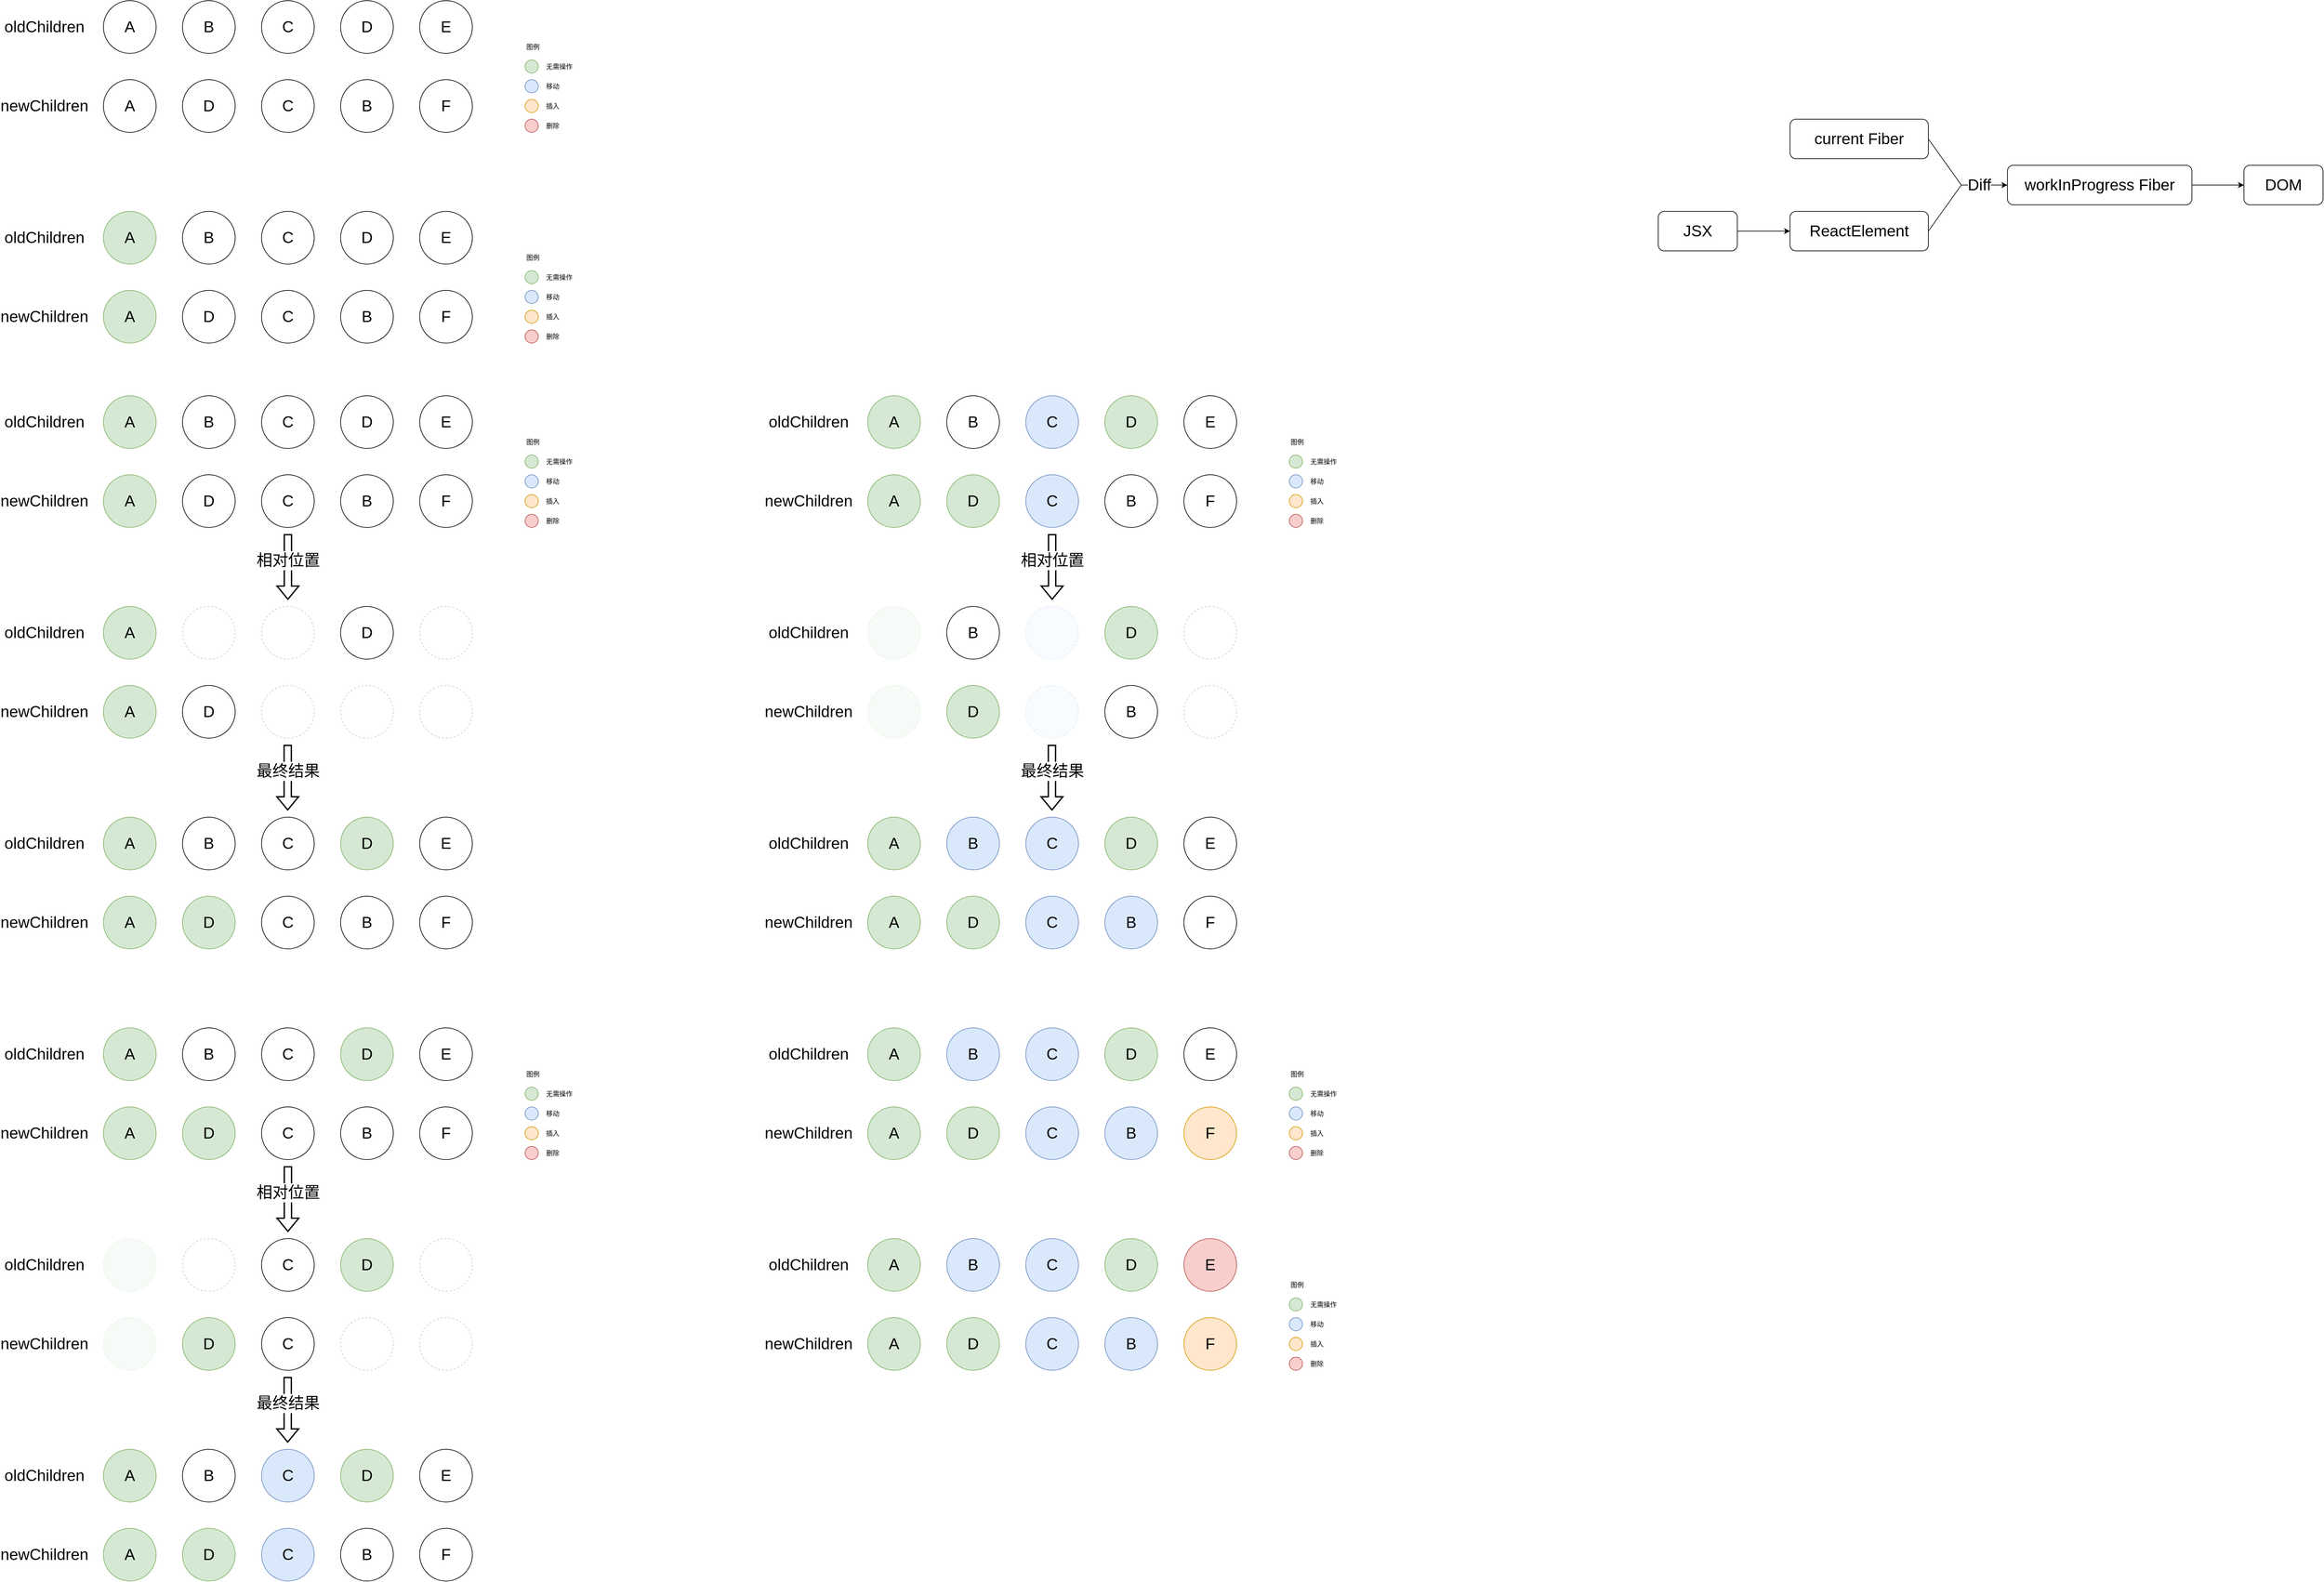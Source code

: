 <mxfile version="17.4.0" type="github">
  <diagram id="56rZmKUrKlHYK3YhyHMU" name="Page-1">
    <mxGraphModel dx="1793" dy="976" grid="1" gridSize="10" guides="1" tooltips="1" connect="1" arrows="1" fold="1" page="1" pageScale="1" pageWidth="2339" pageHeight="3300" math="0" shadow="0">
      <root>
        <mxCell id="0" />
        <mxCell id="1" parent="0" />
        <mxCell id="DAJft8NeWxyAzrpdu8we-1" value="A" style="ellipse;whiteSpace=wrap;html=1;aspect=fixed;fontSize=24;" parent="1" vertex="1">
          <mxGeometry x="200" y="80" width="80" height="80" as="geometry" />
        </mxCell>
        <mxCell id="DAJft8NeWxyAzrpdu8we-7" value="B" style="ellipse;whiteSpace=wrap;html=1;aspect=fixed;fontSize=24;" parent="1" vertex="1">
          <mxGeometry x="320" y="80" width="80" height="80" as="geometry" />
        </mxCell>
        <mxCell id="DAJft8NeWxyAzrpdu8we-8" value="C" style="ellipse;whiteSpace=wrap;html=1;aspect=fixed;fontSize=24;" parent="1" vertex="1">
          <mxGeometry x="440" y="80" width="80" height="80" as="geometry" />
        </mxCell>
        <mxCell id="DAJft8NeWxyAzrpdu8we-9" value="D" style="ellipse;whiteSpace=wrap;html=1;aspect=fixed;fontSize=24;" parent="1" vertex="1">
          <mxGeometry x="560" y="80" width="80" height="80" as="geometry" />
        </mxCell>
        <mxCell id="DAJft8NeWxyAzrpdu8we-10" value="E" style="ellipse;whiteSpace=wrap;html=1;aspect=fixed;fontSize=24;" parent="1" vertex="1">
          <mxGeometry x="680" y="80" width="80" height="80" as="geometry" />
        </mxCell>
        <mxCell id="DAJft8NeWxyAzrpdu8we-18" value="A" style="ellipse;whiteSpace=wrap;html=1;aspect=fixed;fontSize=24;" parent="1" vertex="1">
          <mxGeometry x="200" y="200" width="80" height="80" as="geometry" />
        </mxCell>
        <mxCell id="DAJft8NeWxyAzrpdu8we-19" value="D" style="ellipse;whiteSpace=wrap;html=1;aspect=fixed;fontSize=24;" parent="1" vertex="1">
          <mxGeometry x="320" y="200" width="80" height="80" as="geometry" />
        </mxCell>
        <mxCell id="DAJft8NeWxyAzrpdu8we-20" value="C" style="ellipse;whiteSpace=wrap;html=1;aspect=fixed;fontSize=24;" parent="1" vertex="1">
          <mxGeometry x="440" y="200" width="80" height="80" as="geometry" />
        </mxCell>
        <mxCell id="DAJft8NeWxyAzrpdu8we-21" value="B" style="ellipse;whiteSpace=wrap;html=1;aspect=fixed;fontSize=24;" parent="1" vertex="1">
          <mxGeometry x="560" y="200" width="80" height="80" as="geometry" />
        </mxCell>
        <mxCell id="DAJft8NeWxyAzrpdu8we-22" value="F" style="ellipse;whiteSpace=wrap;html=1;aspect=fixed;fontSize=24;" parent="1" vertex="1">
          <mxGeometry x="680" y="200" width="80" height="80" as="geometry" />
        </mxCell>
        <mxCell id="DAJft8NeWxyAzrpdu8we-24" value="oldChildren" style="text;html=1;align=center;verticalAlign=middle;resizable=0;points=[];autosize=1;strokeColor=none;fillColor=none;fontSize=24;" parent="1" vertex="1">
          <mxGeometry x="60" y="105" width="100" height="30" as="geometry" />
        </mxCell>
        <mxCell id="DAJft8NeWxyAzrpdu8we-26" value="newChildren" style="text;html=1;align=center;verticalAlign=middle;resizable=0;points=[];autosize=1;strokeColor=none;fillColor=none;fontSize=24;" parent="1" vertex="1">
          <mxGeometry x="50" y="225" width="120" height="30" as="geometry" />
        </mxCell>
        <mxCell id="DAJft8NeWxyAzrpdu8we-54" value="" style="ellipse;whiteSpace=wrap;html=1;aspect=fixed;fontSize=24;fillColor=#d5e8d4;strokeColor=#82b366;" parent="1" vertex="1">
          <mxGeometry x="840" y="170" width="20" height="20" as="geometry" />
        </mxCell>
        <mxCell id="DAJft8NeWxyAzrpdu8we-55" value="&lt;font style=&quot;font-size: 10px&quot;&gt;无需操作&lt;/font&gt;" style="text;html=1;align=left;verticalAlign=middle;resizable=0;points=[];autosize=1;strokeColor=none;fillColor=none;fontSize=10;" parent="1" vertex="1">
          <mxGeometry x="870" y="170" width="60" height="20" as="geometry" />
        </mxCell>
        <mxCell id="DAJft8NeWxyAzrpdu8we-68" value="" style="ellipse;whiteSpace=wrap;html=1;aspect=fixed;fontSize=24;fillColor=#dae8fc;strokeColor=#6c8ebf;" parent="1" vertex="1">
          <mxGeometry x="840" y="200" width="20" height="20" as="geometry" />
        </mxCell>
        <mxCell id="DAJft8NeWxyAzrpdu8we-69" value="&lt;font style=&quot;font-size: 10px&quot;&gt;移动&lt;/font&gt;" style="text;html=1;align=left;verticalAlign=middle;resizable=0;points=[];autosize=1;strokeColor=none;fillColor=none;fontSize=10;" parent="1" vertex="1">
          <mxGeometry x="870" y="200" width="40" height="20" as="geometry" />
        </mxCell>
        <mxCell id="DAJft8NeWxyAzrpdu8we-74" value="" style="ellipse;whiteSpace=wrap;html=1;aspect=fixed;fontSize=24;fillColor=#f8cecc;strokeColor=#b85450;" parent="1" vertex="1">
          <mxGeometry x="840" y="260" width="20" height="20" as="geometry" />
        </mxCell>
        <mxCell id="DAJft8NeWxyAzrpdu8we-75" value="&lt;font style=&quot;font-size: 10px&quot;&gt;删除&lt;/font&gt;" style="text;html=1;align=left;verticalAlign=middle;resizable=0;points=[];autosize=1;strokeColor=none;fillColor=none;fontSize=10;" parent="1" vertex="1">
          <mxGeometry x="870" y="260" width="40" height="20" as="geometry" />
        </mxCell>
        <mxCell id="DAJft8NeWxyAzrpdu8we-77" value="&lt;font style=&quot;font-size: 10px&quot;&gt;图例&lt;/font&gt;" style="text;html=1;align=left;verticalAlign=middle;resizable=0;points=[];autosize=1;strokeColor=none;fillColor=none;fontSize=10;" parent="1" vertex="1">
          <mxGeometry x="840" y="140" width="40" height="20" as="geometry" />
        </mxCell>
        <mxCell id="DAJft8NeWxyAzrpdu8we-318" value="" style="ellipse;whiteSpace=wrap;html=1;aspect=fixed;fontSize=24;fillColor=#ffe6cc;strokeColor=#d79b00;" parent="1" vertex="1">
          <mxGeometry x="840" y="230" width="20" height="20" as="geometry" />
        </mxCell>
        <mxCell id="DAJft8NeWxyAzrpdu8we-319" value="插入" style="text;html=1;align=left;verticalAlign=middle;resizable=0;points=[];autosize=1;fontSize=10;" parent="1" vertex="1">
          <mxGeometry x="870" y="230" width="40" height="20" as="geometry" />
        </mxCell>
        <mxCell id="DAJft8NeWxyAzrpdu8we-320" value="A" style="ellipse;whiteSpace=wrap;html=1;aspect=fixed;fontSize=24;fillColor=#d5e8d4;strokeColor=#82b366;" parent="1" vertex="1">
          <mxGeometry x="200" y="400" width="80" height="80" as="geometry" />
        </mxCell>
        <mxCell id="DAJft8NeWxyAzrpdu8we-321" value="B" style="ellipse;whiteSpace=wrap;html=1;aspect=fixed;fontSize=24;" parent="1" vertex="1">
          <mxGeometry x="320" y="400" width="80" height="80" as="geometry" />
        </mxCell>
        <mxCell id="DAJft8NeWxyAzrpdu8we-322" value="C" style="ellipse;whiteSpace=wrap;html=1;aspect=fixed;fontSize=24;" parent="1" vertex="1">
          <mxGeometry x="440" y="400" width="80" height="80" as="geometry" />
        </mxCell>
        <mxCell id="DAJft8NeWxyAzrpdu8we-323" value="D" style="ellipse;whiteSpace=wrap;html=1;aspect=fixed;fontSize=24;" parent="1" vertex="1">
          <mxGeometry x="560" y="400" width="80" height="80" as="geometry" />
        </mxCell>
        <mxCell id="DAJft8NeWxyAzrpdu8we-324" value="E" style="ellipse;whiteSpace=wrap;html=1;aspect=fixed;fontSize=24;" parent="1" vertex="1">
          <mxGeometry x="680" y="400" width="80" height="80" as="geometry" />
        </mxCell>
        <mxCell id="DAJft8NeWxyAzrpdu8we-325" value="A" style="ellipse;whiteSpace=wrap;html=1;aspect=fixed;fontSize=24;fillColor=#d5e8d4;strokeColor=#82b366;" parent="1" vertex="1">
          <mxGeometry x="200" y="520" width="80" height="80" as="geometry" />
        </mxCell>
        <mxCell id="DAJft8NeWxyAzrpdu8we-326" value="D" style="ellipse;whiteSpace=wrap;html=1;aspect=fixed;fontSize=24;" parent="1" vertex="1">
          <mxGeometry x="320" y="520" width="80" height="80" as="geometry" />
        </mxCell>
        <mxCell id="DAJft8NeWxyAzrpdu8we-327" value="C" style="ellipse;whiteSpace=wrap;html=1;aspect=fixed;fontSize=24;" parent="1" vertex="1">
          <mxGeometry x="440" y="520" width="80" height="80" as="geometry" />
        </mxCell>
        <mxCell id="DAJft8NeWxyAzrpdu8we-328" value="B" style="ellipse;whiteSpace=wrap;html=1;aspect=fixed;fontSize=24;" parent="1" vertex="1">
          <mxGeometry x="560" y="520" width="80" height="80" as="geometry" />
        </mxCell>
        <mxCell id="DAJft8NeWxyAzrpdu8we-329" value="F" style="ellipse;whiteSpace=wrap;html=1;aspect=fixed;fontSize=24;" parent="1" vertex="1">
          <mxGeometry x="680" y="520" width="80" height="80" as="geometry" />
        </mxCell>
        <mxCell id="DAJft8NeWxyAzrpdu8we-330" value="oldChildren" style="text;html=1;align=center;verticalAlign=middle;resizable=0;points=[];autosize=1;strokeColor=none;fillColor=none;fontSize=24;" parent="1" vertex="1">
          <mxGeometry x="60" y="425" width="100" height="30" as="geometry" />
        </mxCell>
        <mxCell id="DAJft8NeWxyAzrpdu8we-331" value="newChildren" style="text;html=1;align=center;verticalAlign=middle;resizable=0;points=[];autosize=1;strokeColor=none;fillColor=none;fontSize=24;" parent="1" vertex="1">
          <mxGeometry x="50" y="545" width="120" height="30" as="geometry" />
        </mxCell>
        <mxCell id="DAJft8NeWxyAzrpdu8we-332" value="" style="ellipse;whiteSpace=wrap;html=1;aspect=fixed;fontSize=24;fillColor=#d5e8d4;strokeColor=#82b366;" parent="1" vertex="1">
          <mxGeometry x="840" y="490" width="20" height="20" as="geometry" />
        </mxCell>
        <mxCell id="DAJft8NeWxyAzrpdu8we-333" value="&lt;font style=&quot;font-size: 10px&quot;&gt;无需操作&lt;/font&gt;" style="text;html=1;align=left;verticalAlign=middle;resizable=0;points=[];autosize=1;strokeColor=none;fillColor=none;fontSize=10;" parent="1" vertex="1">
          <mxGeometry x="870" y="490" width="60" height="20" as="geometry" />
        </mxCell>
        <mxCell id="DAJft8NeWxyAzrpdu8we-334" value="" style="ellipse;whiteSpace=wrap;html=1;aspect=fixed;fontSize=24;fillColor=#dae8fc;strokeColor=#6c8ebf;" parent="1" vertex="1">
          <mxGeometry x="840" y="520" width="20" height="20" as="geometry" />
        </mxCell>
        <mxCell id="DAJft8NeWxyAzrpdu8we-335" value="&lt;font style=&quot;font-size: 10px&quot;&gt;移动&lt;/font&gt;" style="text;html=1;align=left;verticalAlign=middle;resizable=0;points=[];autosize=1;strokeColor=none;fillColor=none;fontSize=10;" parent="1" vertex="1">
          <mxGeometry x="870" y="520" width="40" height="20" as="geometry" />
        </mxCell>
        <mxCell id="DAJft8NeWxyAzrpdu8we-336" value="" style="ellipse;whiteSpace=wrap;html=1;aspect=fixed;fontSize=24;fillColor=#f8cecc;strokeColor=#b85450;" parent="1" vertex="1">
          <mxGeometry x="840" y="580" width="20" height="20" as="geometry" />
        </mxCell>
        <mxCell id="DAJft8NeWxyAzrpdu8we-337" value="&lt;font style=&quot;font-size: 10px&quot;&gt;删除&lt;/font&gt;" style="text;html=1;align=left;verticalAlign=middle;resizable=0;points=[];autosize=1;strokeColor=none;fillColor=none;fontSize=10;" parent="1" vertex="1">
          <mxGeometry x="870" y="580" width="40" height="20" as="geometry" />
        </mxCell>
        <mxCell id="DAJft8NeWxyAzrpdu8we-338" value="&lt;font style=&quot;font-size: 10px&quot;&gt;图例&lt;/font&gt;" style="text;html=1;align=left;verticalAlign=middle;resizable=0;points=[];autosize=1;strokeColor=none;fillColor=none;fontSize=10;" parent="1" vertex="1">
          <mxGeometry x="840" y="460" width="40" height="20" as="geometry" />
        </mxCell>
        <mxCell id="DAJft8NeWxyAzrpdu8we-339" value="" style="ellipse;whiteSpace=wrap;html=1;aspect=fixed;fontSize=24;fillColor=#ffe6cc;strokeColor=#d79b00;" parent="1" vertex="1">
          <mxGeometry x="840" y="550" width="20" height="20" as="geometry" />
        </mxCell>
        <mxCell id="DAJft8NeWxyAzrpdu8we-340" value="插入" style="text;html=1;align=left;verticalAlign=middle;resizable=0;points=[];autosize=1;fontSize=10;" parent="1" vertex="1">
          <mxGeometry x="870" y="550" width="40" height="20" as="geometry" />
        </mxCell>
        <mxCell id="DAJft8NeWxyAzrpdu8we-341" value="A" style="ellipse;whiteSpace=wrap;html=1;aspect=fixed;fontSize=24;fillColor=#d5e8d4;strokeColor=#82b366;" parent="1" vertex="1">
          <mxGeometry x="200" y="680" width="80" height="80" as="geometry" />
        </mxCell>
        <mxCell id="DAJft8NeWxyAzrpdu8we-342" value="B" style="ellipse;whiteSpace=wrap;html=1;aspect=fixed;fontSize=24;" parent="1" vertex="1">
          <mxGeometry x="320" y="680" width="80" height="80" as="geometry" />
        </mxCell>
        <mxCell id="DAJft8NeWxyAzrpdu8we-343" value="C" style="ellipse;whiteSpace=wrap;html=1;aspect=fixed;fontSize=24;" parent="1" vertex="1">
          <mxGeometry x="440" y="680" width="80" height="80" as="geometry" />
        </mxCell>
        <mxCell id="DAJft8NeWxyAzrpdu8we-344" value="D" style="ellipse;whiteSpace=wrap;html=1;aspect=fixed;fontSize=24;" parent="1" vertex="1">
          <mxGeometry x="560" y="680" width="80" height="80" as="geometry" />
        </mxCell>
        <mxCell id="DAJft8NeWxyAzrpdu8we-345" value="E" style="ellipse;whiteSpace=wrap;html=1;aspect=fixed;fontSize=24;" parent="1" vertex="1">
          <mxGeometry x="680" y="680" width="80" height="80" as="geometry" />
        </mxCell>
        <mxCell id="DAJft8NeWxyAzrpdu8we-346" value="A" style="ellipse;whiteSpace=wrap;html=1;aspect=fixed;fontSize=24;fillColor=#d5e8d4;strokeColor=#82b366;" parent="1" vertex="1">
          <mxGeometry x="200" y="800" width="80" height="80" as="geometry" />
        </mxCell>
        <mxCell id="DAJft8NeWxyAzrpdu8we-347" value="D" style="ellipse;whiteSpace=wrap;html=1;aspect=fixed;fontSize=24;" parent="1" vertex="1">
          <mxGeometry x="320" y="800" width="80" height="80" as="geometry" />
        </mxCell>
        <mxCell id="DAJft8NeWxyAzrpdu8we-348" value="C" style="ellipse;whiteSpace=wrap;html=1;aspect=fixed;fontSize=24;" parent="1" vertex="1">
          <mxGeometry x="440" y="800" width="80" height="80" as="geometry" />
        </mxCell>
        <mxCell id="DAJft8NeWxyAzrpdu8we-349" value="B" style="ellipse;whiteSpace=wrap;html=1;aspect=fixed;fontSize=24;" parent="1" vertex="1">
          <mxGeometry x="560" y="800" width="80" height="80" as="geometry" />
        </mxCell>
        <mxCell id="DAJft8NeWxyAzrpdu8we-350" value="F" style="ellipse;whiteSpace=wrap;html=1;aspect=fixed;fontSize=24;" parent="1" vertex="1">
          <mxGeometry x="680" y="800" width="80" height="80" as="geometry" />
        </mxCell>
        <mxCell id="DAJft8NeWxyAzrpdu8we-351" value="oldChildren" style="text;html=1;align=center;verticalAlign=middle;resizable=0;points=[];autosize=1;strokeColor=none;fillColor=none;fontSize=24;" parent="1" vertex="1">
          <mxGeometry x="60" y="705" width="100" height="30" as="geometry" />
        </mxCell>
        <mxCell id="DAJft8NeWxyAzrpdu8we-352" value="newChildren" style="text;html=1;align=center;verticalAlign=middle;resizable=0;points=[];autosize=1;strokeColor=none;fillColor=none;fontSize=24;" parent="1" vertex="1">
          <mxGeometry x="50" y="825" width="120" height="30" as="geometry" />
        </mxCell>
        <mxCell id="DAJft8NeWxyAzrpdu8we-353" value="" style="ellipse;whiteSpace=wrap;html=1;aspect=fixed;fontSize=24;fillColor=#d5e8d4;strokeColor=#82b366;" parent="1" vertex="1">
          <mxGeometry x="840" y="770" width="20" height="20" as="geometry" />
        </mxCell>
        <mxCell id="DAJft8NeWxyAzrpdu8we-354" value="&lt;font style=&quot;font-size: 10px&quot;&gt;无需操作&lt;/font&gt;" style="text;html=1;align=left;verticalAlign=middle;resizable=0;points=[];autosize=1;strokeColor=none;fillColor=none;fontSize=10;" parent="1" vertex="1">
          <mxGeometry x="870" y="770" width="60" height="20" as="geometry" />
        </mxCell>
        <mxCell id="DAJft8NeWxyAzrpdu8we-355" value="" style="ellipse;whiteSpace=wrap;html=1;aspect=fixed;fontSize=24;fillColor=#dae8fc;strokeColor=#6c8ebf;" parent="1" vertex="1">
          <mxGeometry x="840" y="800" width="20" height="20" as="geometry" />
        </mxCell>
        <mxCell id="DAJft8NeWxyAzrpdu8we-356" value="&lt;font style=&quot;font-size: 10px&quot;&gt;移动&lt;/font&gt;" style="text;html=1;align=left;verticalAlign=middle;resizable=0;points=[];autosize=1;strokeColor=none;fillColor=none;fontSize=10;" parent="1" vertex="1">
          <mxGeometry x="870" y="800" width="40" height="20" as="geometry" />
        </mxCell>
        <mxCell id="DAJft8NeWxyAzrpdu8we-357" value="" style="ellipse;whiteSpace=wrap;html=1;aspect=fixed;fontSize=24;fillColor=#f8cecc;strokeColor=#b85450;" parent="1" vertex="1">
          <mxGeometry x="840" y="860" width="20" height="20" as="geometry" />
        </mxCell>
        <mxCell id="DAJft8NeWxyAzrpdu8we-358" value="&lt;font style=&quot;font-size: 10px&quot;&gt;删除&lt;/font&gt;" style="text;html=1;align=left;verticalAlign=middle;resizable=0;points=[];autosize=1;strokeColor=none;fillColor=none;fontSize=10;" parent="1" vertex="1">
          <mxGeometry x="870" y="860" width="40" height="20" as="geometry" />
        </mxCell>
        <mxCell id="DAJft8NeWxyAzrpdu8we-359" value="&lt;font style=&quot;font-size: 10px&quot;&gt;图例&lt;/font&gt;" style="text;html=1;align=left;verticalAlign=middle;resizable=0;points=[];autosize=1;strokeColor=none;fillColor=none;fontSize=10;" parent="1" vertex="1">
          <mxGeometry x="840" y="740" width="40" height="20" as="geometry" />
        </mxCell>
        <mxCell id="DAJft8NeWxyAzrpdu8we-360" value="" style="ellipse;whiteSpace=wrap;html=1;aspect=fixed;fontSize=24;fillColor=#ffe6cc;strokeColor=#d79b00;" parent="1" vertex="1">
          <mxGeometry x="840" y="830" width="20" height="20" as="geometry" />
        </mxCell>
        <mxCell id="DAJft8NeWxyAzrpdu8we-361" value="插入" style="text;html=1;align=left;verticalAlign=middle;resizable=0;points=[];autosize=1;fontSize=10;" parent="1" vertex="1">
          <mxGeometry x="870" y="830" width="40" height="20" as="geometry" />
        </mxCell>
        <mxCell id="DAJft8NeWxyAzrpdu8we-362" value="A" style="ellipse;whiteSpace=wrap;html=1;aspect=fixed;fontSize=24;fillColor=#d5e8d4;strokeColor=#82b366;" parent="1" vertex="1">
          <mxGeometry x="200" y="1000" width="80" height="80" as="geometry" />
        </mxCell>
        <mxCell id="DAJft8NeWxyAzrpdu8we-363" value="" style="ellipse;whiteSpace=wrap;html=1;aspect=fixed;fontSize=24;dashed=1;perimeterSpacing=1;opacity=20;" parent="1" vertex="1">
          <mxGeometry x="320" y="1000" width="80" height="80" as="geometry" />
        </mxCell>
        <mxCell id="DAJft8NeWxyAzrpdu8we-364" value="" style="ellipse;whiteSpace=wrap;html=1;aspect=fixed;fontSize=24;dashed=1;opacity=20;" parent="1" vertex="1">
          <mxGeometry x="440" y="1000" width="80" height="80" as="geometry" />
        </mxCell>
        <mxCell id="DAJft8NeWxyAzrpdu8we-365" value="D" style="ellipse;whiteSpace=wrap;html=1;aspect=fixed;fontSize=24;" parent="1" vertex="1">
          <mxGeometry x="560" y="1000" width="80" height="80" as="geometry" />
        </mxCell>
        <mxCell id="DAJft8NeWxyAzrpdu8we-366" value="" style="ellipse;whiteSpace=wrap;html=1;aspect=fixed;fontSize=24;dashed=1;opacity=20;" parent="1" vertex="1">
          <mxGeometry x="680" y="1000" width="80" height="80" as="geometry" />
        </mxCell>
        <mxCell id="DAJft8NeWxyAzrpdu8we-367" value="A" style="ellipse;whiteSpace=wrap;html=1;aspect=fixed;fontSize=24;fillColor=#d5e8d4;strokeColor=#82b366;" parent="1" vertex="1">
          <mxGeometry x="200" y="1120" width="80" height="80" as="geometry" />
        </mxCell>
        <mxCell id="DAJft8NeWxyAzrpdu8we-368" value="D" style="ellipse;whiteSpace=wrap;html=1;aspect=fixed;fontSize=24;" parent="1" vertex="1">
          <mxGeometry x="320" y="1120" width="80" height="80" as="geometry" />
        </mxCell>
        <mxCell id="DAJft8NeWxyAzrpdu8we-369" value="" style="ellipse;whiteSpace=wrap;html=1;aspect=fixed;fontSize=24;dashed=1;opacity=20;" parent="1" vertex="1">
          <mxGeometry x="440" y="1120" width="80" height="80" as="geometry" />
        </mxCell>
        <mxCell id="DAJft8NeWxyAzrpdu8we-370" value="" style="ellipse;whiteSpace=wrap;html=1;aspect=fixed;fontSize=24;dashed=1;opacity=20;" parent="1" vertex="1">
          <mxGeometry x="560" y="1120" width="80" height="80" as="geometry" />
        </mxCell>
        <mxCell id="DAJft8NeWxyAzrpdu8we-371" value="" style="ellipse;whiteSpace=wrap;html=1;aspect=fixed;fontSize=24;dashed=1;opacity=20;" parent="1" vertex="1">
          <mxGeometry x="680" y="1120" width="80" height="80" as="geometry" />
        </mxCell>
        <mxCell id="DAJft8NeWxyAzrpdu8we-372" value="oldChildren" style="text;html=1;align=center;verticalAlign=middle;resizable=0;points=[];autosize=1;strokeColor=none;fillColor=none;fontSize=24;" parent="1" vertex="1">
          <mxGeometry x="60" y="1025" width="100" height="30" as="geometry" />
        </mxCell>
        <mxCell id="DAJft8NeWxyAzrpdu8we-373" value="newChildren" style="text;html=1;align=center;verticalAlign=middle;resizable=0;points=[];autosize=1;strokeColor=none;fillColor=none;fontSize=24;" parent="1" vertex="1">
          <mxGeometry x="50" y="1145" width="120" height="30" as="geometry" />
        </mxCell>
        <mxCell id="DAJft8NeWxyAzrpdu8we-374" value="A" style="ellipse;whiteSpace=wrap;html=1;aspect=fixed;fontSize=24;fillColor=#d5e8d4;strokeColor=#82b366;" parent="1" vertex="1">
          <mxGeometry x="200" y="1320" width="80" height="80" as="geometry" />
        </mxCell>
        <mxCell id="DAJft8NeWxyAzrpdu8we-375" value="B" style="ellipse;whiteSpace=wrap;html=1;aspect=fixed;fontSize=24;" parent="1" vertex="1">
          <mxGeometry x="320" y="1320" width="80" height="80" as="geometry" />
        </mxCell>
        <mxCell id="DAJft8NeWxyAzrpdu8we-376" value="C" style="ellipse;whiteSpace=wrap;html=1;aspect=fixed;fontSize=24;" parent="1" vertex="1">
          <mxGeometry x="440" y="1320" width="80" height="80" as="geometry" />
        </mxCell>
        <mxCell id="DAJft8NeWxyAzrpdu8we-377" value="D" style="ellipse;whiteSpace=wrap;html=1;aspect=fixed;fontSize=24;fillColor=#d5e8d4;strokeColor=#82b366;" parent="1" vertex="1">
          <mxGeometry x="560" y="1320" width="80" height="80" as="geometry" />
        </mxCell>
        <mxCell id="DAJft8NeWxyAzrpdu8we-378" value="E" style="ellipse;whiteSpace=wrap;html=1;aspect=fixed;fontSize=24;" parent="1" vertex="1">
          <mxGeometry x="680" y="1320" width="80" height="80" as="geometry" />
        </mxCell>
        <mxCell id="DAJft8NeWxyAzrpdu8we-379" value="A" style="ellipse;whiteSpace=wrap;html=1;aspect=fixed;fontSize=24;fillColor=#d5e8d4;strokeColor=#82b366;" parent="1" vertex="1">
          <mxGeometry x="200" y="1440" width="80" height="80" as="geometry" />
        </mxCell>
        <mxCell id="DAJft8NeWxyAzrpdu8we-380" value="D" style="ellipse;whiteSpace=wrap;html=1;aspect=fixed;fontSize=24;fillColor=#d5e8d4;strokeColor=#82b366;" parent="1" vertex="1">
          <mxGeometry x="320" y="1440" width="80" height="80" as="geometry" />
        </mxCell>
        <mxCell id="DAJft8NeWxyAzrpdu8we-381" value="C" style="ellipse;whiteSpace=wrap;html=1;aspect=fixed;fontSize=24;" parent="1" vertex="1">
          <mxGeometry x="440" y="1440" width="80" height="80" as="geometry" />
        </mxCell>
        <mxCell id="DAJft8NeWxyAzrpdu8we-382" value="B" style="ellipse;whiteSpace=wrap;html=1;aspect=fixed;fontSize=24;" parent="1" vertex="1">
          <mxGeometry x="560" y="1440" width="80" height="80" as="geometry" />
        </mxCell>
        <mxCell id="DAJft8NeWxyAzrpdu8we-383" value="F" style="ellipse;whiteSpace=wrap;html=1;aspect=fixed;fontSize=24;" parent="1" vertex="1">
          <mxGeometry x="680" y="1440" width="80" height="80" as="geometry" />
        </mxCell>
        <mxCell id="DAJft8NeWxyAzrpdu8we-384" value="oldChildren" style="text;html=1;align=center;verticalAlign=middle;resizable=0;points=[];autosize=1;strokeColor=none;fillColor=none;fontSize=24;" parent="1" vertex="1">
          <mxGeometry x="60" y="1345" width="100" height="30" as="geometry" />
        </mxCell>
        <mxCell id="DAJft8NeWxyAzrpdu8we-385" value="newChildren" style="text;html=1;align=center;verticalAlign=middle;resizable=0;points=[];autosize=1;strokeColor=none;fillColor=none;fontSize=24;" parent="1" vertex="1">
          <mxGeometry x="50" y="1465" width="120" height="30" as="geometry" />
        </mxCell>
        <mxCell id="DAJft8NeWxyAzrpdu8we-386" value="" style="shape=flexArrow;endArrow=classic;html=1;rounded=0;fontSize=10;strokeWidth=2;verticalAlign=middle;" parent="1" edge="1">
          <mxGeometry width="50" height="50" relative="1" as="geometry">
            <mxPoint x="480" y="890" as="sourcePoint" />
            <mxPoint x="480" y="990" as="targetPoint" />
          </mxGeometry>
        </mxCell>
        <mxCell id="DAJft8NeWxyAzrpdu8we-391" value="相对位置" style="edgeLabel;html=1;align=center;verticalAlign=middle;resizable=0;points=[];fontSize=24;" parent="DAJft8NeWxyAzrpdu8we-386" vertex="1" connectable="0">
          <mxGeometry x="-0.211" y="-3" relative="1" as="geometry">
            <mxPoint x="3" as="offset" />
          </mxGeometry>
        </mxCell>
        <mxCell id="DAJft8NeWxyAzrpdu8we-395" value="" style="shape=flexArrow;endArrow=classic;html=1;rounded=0;fontSize=10;strokeWidth=2;verticalAlign=middle;" parent="1" edge="1">
          <mxGeometry width="50" height="50" relative="1" as="geometry">
            <mxPoint x="479.7" y="1210" as="sourcePoint" />
            <mxPoint x="479.7" y="1310" as="targetPoint" />
          </mxGeometry>
        </mxCell>
        <mxCell id="DAJft8NeWxyAzrpdu8we-396" value="最终结果" style="edgeLabel;html=1;align=center;verticalAlign=middle;resizable=0;points=[];fontSize=24;" parent="DAJft8NeWxyAzrpdu8we-395" vertex="1" connectable="0">
          <mxGeometry x="-0.211" y="-3" relative="1" as="geometry">
            <mxPoint x="3" as="offset" />
          </mxGeometry>
        </mxCell>
        <mxCell id="DAJft8NeWxyAzrpdu8we-399" value="A" style="ellipse;whiteSpace=wrap;html=1;aspect=fixed;fontSize=24;fillColor=#d5e8d4;strokeColor=#82b366;" parent="1" vertex="1">
          <mxGeometry x="200" y="1640" width="80" height="80" as="geometry" />
        </mxCell>
        <mxCell id="DAJft8NeWxyAzrpdu8we-400" value="B" style="ellipse;whiteSpace=wrap;html=1;aspect=fixed;fontSize=24;" parent="1" vertex="1">
          <mxGeometry x="320" y="1640" width="80" height="80" as="geometry" />
        </mxCell>
        <mxCell id="DAJft8NeWxyAzrpdu8we-401" value="C" style="ellipse;whiteSpace=wrap;html=1;aspect=fixed;fontSize=24;" parent="1" vertex="1">
          <mxGeometry x="440" y="1640" width="80" height="80" as="geometry" />
        </mxCell>
        <mxCell id="DAJft8NeWxyAzrpdu8we-402" value="D" style="ellipse;whiteSpace=wrap;html=1;aspect=fixed;fontSize=24;fillColor=#d5e8d4;strokeColor=#82b366;" parent="1" vertex="1">
          <mxGeometry x="560" y="1640" width="80" height="80" as="geometry" />
        </mxCell>
        <mxCell id="DAJft8NeWxyAzrpdu8we-403" value="E" style="ellipse;whiteSpace=wrap;html=1;aspect=fixed;fontSize=24;" parent="1" vertex="1">
          <mxGeometry x="680" y="1640" width="80" height="80" as="geometry" />
        </mxCell>
        <mxCell id="DAJft8NeWxyAzrpdu8we-404" value="A" style="ellipse;whiteSpace=wrap;html=1;aspect=fixed;fontSize=24;fillColor=#d5e8d4;strokeColor=#82b366;" parent="1" vertex="1">
          <mxGeometry x="200" y="1760" width="80" height="80" as="geometry" />
        </mxCell>
        <mxCell id="DAJft8NeWxyAzrpdu8we-405" value="D" style="ellipse;whiteSpace=wrap;html=1;aspect=fixed;fontSize=24;fillColor=#d5e8d4;strokeColor=#82b366;" parent="1" vertex="1">
          <mxGeometry x="320" y="1760" width="80" height="80" as="geometry" />
        </mxCell>
        <mxCell id="DAJft8NeWxyAzrpdu8we-406" value="C" style="ellipse;whiteSpace=wrap;html=1;aspect=fixed;fontSize=24;" parent="1" vertex="1">
          <mxGeometry x="440" y="1760" width="80" height="80" as="geometry" />
        </mxCell>
        <mxCell id="DAJft8NeWxyAzrpdu8we-407" value="B" style="ellipse;whiteSpace=wrap;html=1;aspect=fixed;fontSize=24;" parent="1" vertex="1">
          <mxGeometry x="560" y="1760" width="80" height="80" as="geometry" />
        </mxCell>
        <mxCell id="DAJft8NeWxyAzrpdu8we-408" value="F" style="ellipse;whiteSpace=wrap;html=1;aspect=fixed;fontSize=24;" parent="1" vertex="1">
          <mxGeometry x="680" y="1760" width="80" height="80" as="geometry" />
        </mxCell>
        <mxCell id="DAJft8NeWxyAzrpdu8we-409" value="oldChildren" style="text;html=1;align=center;verticalAlign=middle;resizable=0;points=[];autosize=1;strokeColor=none;fillColor=none;fontSize=24;" parent="1" vertex="1">
          <mxGeometry x="60" y="1665" width="100" height="30" as="geometry" />
        </mxCell>
        <mxCell id="DAJft8NeWxyAzrpdu8we-410" value="newChildren" style="text;html=1;align=center;verticalAlign=middle;resizable=0;points=[];autosize=1;strokeColor=none;fillColor=none;fontSize=24;" parent="1" vertex="1">
          <mxGeometry x="50" y="1785" width="120" height="30" as="geometry" />
        </mxCell>
        <mxCell id="DAJft8NeWxyAzrpdu8we-411" value="" style="ellipse;whiteSpace=wrap;html=1;aspect=fixed;fontSize=24;fillColor=#d5e8d4;strokeColor=#82b366;" parent="1" vertex="1">
          <mxGeometry x="840" y="1730" width="20" height="20" as="geometry" />
        </mxCell>
        <mxCell id="DAJft8NeWxyAzrpdu8we-412" value="&lt;font style=&quot;font-size: 10px&quot;&gt;无需操作&lt;/font&gt;" style="text;html=1;align=left;verticalAlign=middle;resizable=0;points=[];autosize=1;strokeColor=none;fillColor=none;fontSize=10;" parent="1" vertex="1">
          <mxGeometry x="870" y="1730" width="60" height="20" as="geometry" />
        </mxCell>
        <mxCell id="DAJft8NeWxyAzrpdu8we-413" value="" style="ellipse;whiteSpace=wrap;html=1;aspect=fixed;fontSize=24;fillColor=#dae8fc;strokeColor=#6c8ebf;" parent="1" vertex="1">
          <mxGeometry x="840" y="1760" width="20" height="20" as="geometry" />
        </mxCell>
        <mxCell id="DAJft8NeWxyAzrpdu8we-414" value="&lt;font style=&quot;font-size: 10px&quot;&gt;移动&lt;/font&gt;" style="text;html=1;align=left;verticalAlign=middle;resizable=0;points=[];autosize=1;strokeColor=none;fillColor=none;fontSize=10;" parent="1" vertex="1">
          <mxGeometry x="870" y="1760" width="40" height="20" as="geometry" />
        </mxCell>
        <mxCell id="DAJft8NeWxyAzrpdu8we-415" value="" style="ellipse;whiteSpace=wrap;html=1;aspect=fixed;fontSize=24;fillColor=#f8cecc;strokeColor=#b85450;" parent="1" vertex="1">
          <mxGeometry x="840" y="1820" width="20" height="20" as="geometry" />
        </mxCell>
        <mxCell id="DAJft8NeWxyAzrpdu8we-416" value="&lt;font style=&quot;font-size: 10px&quot;&gt;删除&lt;/font&gt;" style="text;html=1;align=left;verticalAlign=middle;resizable=0;points=[];autosize=1;strokeColor=none;fillColor=none;fontSize=10;" parent="1" vertex="1">
          <mxGeometry x="870" y="1820" width="40" height="20" as="geometry" />
        </mxCell>
        <mxCell id="DAJft8NeWxyAzrpdu8we-417" value="&lt;font style=&quot;font-size: 10px&quot;&gt;图例&lt;/font&gt;" style="text;html=1;align=left;verticalAlign=middle;resizable=0;points=[];autosize=1;strokeColor=none;fillColor=none;fontSize=10;" parent="1" vertex="1">
          <mxGeometry x="840" y="1700" width="40" height="20" as="geometry" />
        </mxCell>
        <mxCell id="DAJft8NeWxyAzrpdu8we-418" value="" style="ellipse;whiteSpace=wrap;html=1;aspect=fixed;fontSize=24;fillColor=#ffe6cc;strokeColor=#d79b00;" parent="1" vertex="1">
          <mxGeometry x="840" y="1790" width="20" height="20" as="geometry" />
        </mxCell>
        <mxCell id="DAJft8NeWxyAzrpdu8we-419" value="插入" style="text;html=1;align=left;verticalAlign=middle;resizable=0;points=[];autosize=1;fontSize=10;" parent="1" vertex="1">
          <mxGeometry x="870" y="1790" width="40" height="20" as="geometry" />
        </mxCell>
        <mxCell id="DAJft8NeWxyAzrpdu8we-420" value="" style="ellipse;whiteSpace=wrap;html=1;aspect=fixed;fontSize=24;fillColor=#d5e8d4;strokeColor=#82b366;dashed=1;opacity=20;" parent="1" vertex="1">
          <mxGeometry x="200" y="1960" width="80" height="80" as="geometry" />
        </mxCell>
        <mxCell id="DAJft8NeWxyAzrpdu8we-421" value="" style="ellipse;whiteSpace=wrap;html=1;aspect=fixed;fontSize=24;dashed=1;opacity=20;" parent="1" vertex="1">
          <mxGeometry x="320" y="1960" width="80" height="80" as="geometry" />
        </mxCell>
        <mxCell id="DAJft8NeWxyAzrpdu8we-422" value="C" style="ellipse;whiteSpace=wrap;html=1;aspect=fixed;fontSize=24;" parent="1" vertex="1">
          <mxGeometry x="440" y="1960" width="80" height="80" as="geometry" />
        </mxCell>
        <mxCell id="DAJft8NeWxyAzrpdu8we-423" value="D" style="ellipse;whiteSpace=wrap;html=1;aspect=fixed;fontSize=24;fillColor=#d5e8d4;strokeColor=#82b366;" parent="1" vertex="1">
          <mxGeometry x="560" y="1960" width="80" height="80" as="geometry" />
        </mxCell>
        <mxCell id="DAJft8NeWxyAzrpdu8we-424" value="" style="ellipse;whiteSpace=wrap;html=1;aspect=fixed;fontSize=24;dashed=1;opacity=20;" parent="1" vertex="1">
          <mxGeometry x="680" y="1960" width="80" height="80" as="geometry" />
        </mxCell>
        <mxCell id="DAJft8NeWxyAzrpdu8we-425" value="" style="ellipse;whiteSpace=wrap;html=1;aspect=fixed;fontSize=24;fillColor=#d5e8d4;strokeColor=#82b366;dashed=1;opacity=20;" parent="1" vertex="1">
          <mxGeometry x="200" y="2080" width="80" height="80" as="geometry" />
        </mxCell>
        <mxCell id="DAJft8NeWxyAzrpdu8we-426" value="D" style="ellipse;whiteSpace=wrap;html=1;aspect=fixed;fontSize=24;fillColor=#d5e8d4;strokeColor=#82b366;" parent="1" vertex="1">
          <mxGeometry x="320" y="2080" width="80" height="80" as="geometry" />
        </mxCell>
        <mxCell id="DAJft8NeWxyAzrpdu8we-427" value="C" style="ellipse;whiteSpace=wrap;html=1;aspect=fixed;fontSize=24;" parent="1" vertex="1">
          <mxGeometry x="440" y="2080" width="80" height="80" as="geometry" />
        </mxCell>
        <mxCell id="DAJft8NeWxyAzrpdu8we-428" value="" style="ellipse;whiteSpace=wrap;html=1;aspect=fixed;fontSize=24;dashed=1;opacity=20;" parent="1" vertex="1">
          <mxGeometry x="560" y="2080" width="80" height="80" as="geometry" />
        </mxCell>
        <mxCell id="DAJft8NeWxyAzrpdu8we-429" value="" style="ellipse;whiteSpace=wrap;html=1;aspect=fixed;fontSize=24;dashed=1;opacity=20;" parent="1" vertex="1">
          <mxGeometry x="680" y="2080" width="80" height="80" as="geometry" />
        </mxCell>
        <mxCell id="DAJft8NeWxyAzrpdu8we-430" value="oldChildren" style="text;html=1;align=center;verticalAlign=middle;resizable=0;points=[];autosize=1;strokeColor=none;fillColor=none;fontSize=24;" parent="1" vertex="1">
          <mxGeometry x="60" y="1985" width="100" height="30" as="geometry" />
        </mxCell>
        <mxCell id="DAJft8NeWxyAzrpdu8we-431" value="newChildren" style="text;html=1;align=center;verticalAlign=middle;resizable=0;points=[];autosize=1;strokeColor=none;fillColor=none;fontSize=24;" parent="1" vertex="1">
          <mxGeometry x="50" y="2105" width="120" height="30" as="geometry" />
        </mxCell>
        <mxCell id="DAJft8NeWxyAzrpdu8we-432" value="A" style="ellipse;whiteSpace=wrap;html=1;aspect=fixed;fontSize=24;fillColor=#d5e8d4;strokeColor=#82b366;" parent="1" vertex="1">
          <mxGeometry x="200" y="2280" width="80" height="80" as="geometry" />
        </mxCell>
        <mxCell id="DAJft8NeWxyAzrpdu8we-433" value="B" style="ellipse;whiteSpace=wrap;html=1;aspect=fixed;fontSize=24;" parent="1" vertex="1">
          <mxGeometry x="320" y="2280" width="80" height="80" as="geometry" />
        </mxCell>
        <mxCell id="DAJft8NeWxyAzrpdu8we-434" value="C" style="ellipse;whiteSpace=wrap;html=1;aspect=fixed;fontSize=24;fillColor=#dae8fc;strokeColor=#6c8ebf;" parent="1" vertex="1">
          <mxGeometry x="440" y="2280" width="80" height="80" as="geometry" />
        </mxCell>
        <mxCell id="DAJft8NeWxyAzrpdu8we-435" value="D" style="ellipse;whiteSpace=wrap;html=1;aspect=fixed;fontSize=24;fillColor=#d5e8d4;strokeColor=#82b366;" parent="1" vertex="1">
          <mxGeometry x="560" y="2280" width="80" height="80" as="geometry" />
        </mxCell>
        <mxCell id="DAJft8NeWxyAzrpdu8we-436" value="E" style="ellipse;whiteSpace=wrap;html=1;aspect=fixed;fontSize=24;" parent="1" vertex="1">
          <mxGeometry x="680" y="2280" width="80" height="80" as="geometry" />
        </mxCell>
        <mxCell id="DAJft8NeWxyAzrpdu8we-437" value="A" style="ellipse;whiteSpace=wrap;html=1;aspect=fixed;fontSize=24;fillColor=#d5e8d4;strokeColor=#82b366;" parent="1" vertex="1">
          <mxGeometry x="200" y="2400" width="80" height="80" as="geometry" />
        </mxCell>
        <mxCell id="DAJft8NeWxyAzrpdu8we-438" value="D" style="ellipse;whiteSpace=wrap;html=1;aspect=fixed;fontSize=24;fillColor=#d5e8d4;strokeColor=#82b366;" parent="1" vertex="1">
          <mxGeometry x="320" y="2400" width="80" height="80" as="geometry" />
        </mxCell>
        <mxCell id="DAJft8NeWxyAzrpdu8we-439" value="C" style="ellipse;whiteSpace=wrap;html=1;aspect=fixed;fontSize=24;fillColor=#dae8fc;strokeColor=#6c8ebf;" parent="1" vertex="1">
          <mxGeometry x="440" y="2400" width="80" height="80" as="geometry" />
        </mxCell>
        <mxCell id="DAJft8NeWxyAzrpdu8we-440" value="B" style="ellipse;whiteSpace=wrap;html=1;aspect=fixed;fontSize=24;" parent="1" vertex="1">
          <mxGeometry x="560" y="2400" width="80" height="80" as="geometry" />
        </mxCell>
        <mxCell id="DAJft8NeWxyAzrpdu8we-441" value="F" style="ellipse;whiteSpace=wrap;html=1;aspect=fixed;fontSize=24;" parent="1" vertex="1">
          <mxGeometry x="680" y="2400" width="80" height="80" as="geometry" />
        </mxCell>
        <mxCell id="DAJft8NeWxyAzrpdu8we-442" value="oldChildren" style="text;html=1;align=center;verticalAlign=middle;resizable=0;points=[];autosize=1;strokeColor=none;fillColor=none;fontSize=24;" parent="1" vertex="1">
          <mxGeometry x="60" y="2305" width="100" height="30" as="geometry" />
        </mxCell>
        <mxCell id="DAJft8NeWxyAzrpdu8we-443" value="newChildren" style="text;html=1;align=center;verticalAlign=middle;resizable=0;points=[];autosize=1;strokeColor=none;fillColor=none;fontSize=24;" parent="1" vertex="1">
          <mxGeometry x="50" y="2425" width="120" height="30" as="geometry" />
        </mxCell>
        <mxCell id="DAJft8NeWxyAzrpdu8we-444" value="" style="shape=flexArrow;endArrow=classic;html=1;rounded=0;fontSize=10;strokeWidth=2;verticalAlign=middle;" parent="1" edge="1">
          <mxGeometry width="50" height="50" relative="1" as="geometry">
            <mxPoint x="480" y="1850" as="sourcePoint" />
            <mxPoint x="480" y="1950" as="targetPoint" />
          </mxGeometry>
        </mxCell>
        <mxCell id="DAJft8NeWxyAzrpdu8we-445" value="相对位置" style="edgeLabel;html=1;align=center;verticalAlign=middle;resizable=0;points=[];fontSize=24;" parent="DAJft8NeWxyAzrpdu8we-444" vertex="1" connectable="0">
          <mxGeometry x="-0.211" y="-3" relative="1" as="geometry">
            <mxPoint x="3" as="offset" />
          </mxGeometry>
        </mxCell>
        <mxCell id="DAJft8NeWxyAzrpdu8we-446" value="" style="shape=flexArrow;endArrow=classic;html=1;rounded=0;fontSize=10;strokeWidth=2;verticalAlign=middle;" parent="1" edge="1">
          <mxGeometry width="50" height="50" relative="1" as="geometry">
            <mxPoint x="479.7" y="2170" as="sourcePoint" />
            <mxPoint x="479.7" y="2270" as="targetPoint" />
          </mxGeometry>
        </mxCell>
        <mxCell id="DAJft8NeWxyAzrpdu8we-447" value="最终结果" style="edgeLabel;html=1;align=center;verticalAlign=middle;resizable=0;points=[];fontSize=24;" parent="DAJft8NeWxyAzrpdu8we-446" vertex="1" connectable="0">
          <mxGeometry x="-0.211" y="-3" relative="1" as="geometry">
            <mxPoint x="3" as="offset" />
          </mxGeometry>
        </mxCell>
        <mxCell id="DAJft8NeWxyAzrpdu8we-449" value="A" style="ellipse;whiteSpace=wrap;html=1;aspect=fixed;fontSize=24;fillColor=#d5e8d4;strokeColor=#82b366;" parent="1" vertex="1">
          <mxGeometry x="1360" y="680" width="80" height="80" as="geometry" />
        </mxCell>
        <mxCell id="DAJft8NeWxyAzrpdu8we-450" value="B" style="ellipse;whiteSpace=wrap;html=1;aspect=fixed;fontSize=24;" parent="1" vertex="1">
          <mxGeometry x="1480" y="680" width="80" height="80" as="geometry" />
        </mxCell>
        <mxCell id="DAJft8NeWxyAzrpdu8we-451" value="C" style="ellipse;whiteSpace=wrap;html=1;aspect=fixed;fontSize=24;fillColor=#dae8fc;strokeColor=#6c8ebf;" parent="1" vertex="1">
          <mxGeometry x="1600" y="680" width="80" height="80" as="geometry" />
        </mxCell>
        <mxCell id="DAJft8NeWxyAzrpdu8we-452" value="D" style="ellipse;whiteSpace=wrap;html=1;aspect=fixed;fontSize=24;fillColor=#d5e8d4;strokeColor=#82b366;" parent="1" vertex="1">
          <mxGeometry x="1720" y="680" width="80" height="80" as="geometry" />
        </mxCell>
        <mxCell id="DAJft8NeWxyAzrpdu8we-453" value="E" style="ellipse;whiteSpace=wrap;html=1;aspect=fixed;fontSize=24;" parent="1" vertex="1">
          <mxGeometry x="1840" y="680" width="80" height="80" as="geometry" />
        </mxCell>
        <mxCell id="DAJft8NeWxyAzrpdu8we-454" value="A" style="ellipse;whiteSpace=wrap;html=1;aspect=fixed;fontSize=24;fillColor=#d5e8d4;strokeColor=#82b366;" parent="1" vertex="1">
          <mxGeometry x="1360" y="800" width="80" height="80" as="geometry" />
        </mxCell>
        <mxCell id="DAJft8NeWxyAzrpdu8we-455" value="D" style="ellipse;whiteSpace=wrap;html=1;aspect=fixed;fontSize=24;fillColor=#d5e8d4;strokeColor=#82b366;" parent="1" vertex="1">
          <mxGeometry x="1480" y="800" width="80" height="80" as="geometry" />
        </mxCell>
        <mxCell id="DAJft8NeWxyAzrpdu8we-456" value="C" style="ellipse;whiteSpace=wrap;html=1;aspect=fixed;fontSize=24;fillColor=#dae8fc;strokeColor=#6c8ebf;" parent="1" vertex="1">
          <mxGeometry x="1600" y="800" width="80" height="80" as="geometry" />
        </mxCell>
        <mxCell id="DAJft8NeWxyAzrpdu8we-457" value="B" style="ellipse;whiteSpace=wrap;html=1;aspect=fixed;fontSize=24;" parent="1" vertex="1">
          <mxGeometry x="1720" y="800" width="80" height="80" as="geometry" />
        </mxCell>
        <mxCell id="DAJft8NeWxyAzrpdu8we-458" value="F" style="ellipse;whiteSpace=wrap;html=1;aspect=fixed;fontSize=24;" parent="1" vertex="1">
          <mxGeometry x="1840" y="800" width="80" height="80" as="geometry" />
        </mxCell>
        <mxCell id="DAJft8NeWxyAzrpdu8we-459" value="oldChildren" style="text;html=1;align=center;verticalAlign=middle;resizable=0;points=[];autosize=1;strokeColor=none;fillColor=none;fontSize=24;" parent="1" vertex="1">
          <mxGeometry x="1220" y="705" width="100" height="30" as="geometry" />
        </mxCell>
        <mxCell id="DAJft8NeWxyAzrpdu8we-460" value="newChildren" style="text;html=1;align=center;verticalAlign=middle;resizable=0;points=[];autosize=1;strokeColor=none;fillColor=none;fontSize=24;" parent="1" vertex="1">
          <mxGeometry x="1210" y="825" width="120" height="30" as="geometry" />
        </mxCell>
        <mxCell id="DAJft8NeWxyAzrpdu8we-461" value="" style="ellipse;whiteSpace=wrap;html=1;aspect=fixed;fontSize=24;fillColor=#d5e8d4;strokeColor=#82b366;" parent="1" vertex="1">
          <mxGeometry x="2000" y="770" width="20" height="20" as="geometry" />
        </mxCell>
        <mxCell id="DAJft8NeWxyAzrpdu8we-462" value="&lt;font style=&quot;font-size: 10px&quot;&gt;无需操作&lt;/font&gt;" style="text;html=1;align=left;verticalAlign=middle;resizable=0;points=[];autosize=1;strokeColor=none;fillColor=none;fontSize=10;" parent="1" vertex="1">
          <mxGeometry x="2030" y="770" width="60" height="20" as="geometry" />
        </mxCell>
        <mxCell id="DAJft8NeWxyAzrpdu8we-463" value="" style="ellipse;whiteSpace=wrap;html=1;aspect=fixed;fontSize=24;fillColor=#dae8fc;strokeColor=#6c8ebf;" parent="1" vertex="1">
          <mxGeometry x="2000" y="800" width="20" height="20" as="geometry" />
        </mxCell>
        <mxCell id="DAJft8NeWxyAzrpdu8we-464" value="&lt;font style=&quot;font-size: 10px&quot;&gt;移动&lt;/font&gt;" style="text;html=1;align=left;verticalAlign=middle;resizable=0;points=[];autosize=1;strokeColor=none;fillColor=none;fontSize=10;" parent="1" vertex="1">
          <mxGeometry x="2030" y="800" width="40" height="20" as="geometry" />
        </mxCell>
        <mxCell id="DAJft8NeWxyAzrpdu8we-465" value="" style="ellipse;whiteSpace=wrap;html=1;aspect=fixed;fontSize=24;fillColor=#f8cecc;strokeColor=#b85450;" parent="1" vertex="1">
          <mxGeometry x="2000" y="860" width="20" height="20" as="geometry" />
        </mxCell>
        <mxCell id="DAJft8NeWxyAzrpdu8we-466" value="&lt;font style=&quot;font-size: 10px&quot;&gt;删除&lt;/font&gt;" style="text;html=1;align=left;verticalAlign=middle;resizable=0;points=[];autosize=1;strokeColor=none;fillColor=none;fontSize=10;" parent="1" vertex="1">
          <mxGeometry x="2030" y="860" width="40" height="20" as="geometry" />
        </mxCell>
        <mxCell id="DAJft8NeWxyAzrpdu8we-467" value="&lt;font style=&quot;font-size: 10px&quot;&gt;图例&lt;/font&gt;" style="text;html=1;align=left;verticalAlign=middle;resizable=0;points=[];autosize=1;strokeColor=none;fillColor=none;fontSize=10;" parent="1" vertex="1">
          <mxGeometry x="2000" y="740" width="40" height="20" as="geometry" />
        </mxCell>
        <mxCell id="DAJft8NeWxyAzrpdu8we-468" value="" style="ellipse;whiteSpace=wrap;html=1;aspect=fixed;fontSize=24;fillColor=#ffe6cc;strokeColor=#d79b00;" parent="1" vertex="1">
          <mxGeometry x="2000" y="830" width="20" height="20" as="geometry" />
        </mxCell>
        <mxCell id="DAJft8NeWxyAzrpdu8we-469" value="插入" style="text;html=1;align=left;verticalAlign=middle;resizable=0;points=[];autosize=1;fontSize=10;" parent="1" vertex="1">
          <mxGeometry x="2030" y="830" width="40" height="20" as="geometry" />
        </mxCell>
        <mxCell id="DAJft8NeWxyAzrpdu8we-470" value="" style="ellipse;whiteSpace=wrap;html=1;aspect=fixed;fontSize=24;fillColor=#d5e8d4;strokeColor=#82b366;dashed=1;opacity=20;" parent="1" vertex="1">
          <mxGeometry x="1360" y="1000" width="80" height="80" as="geometry" />
        </mxCell>
        <mxCell id="DAJft8NeWxyAzrpdu8we-471" value="B" style="ellipse;whiteSpace=wrap;html=1;aspect=fixed;fontSize=24;" parent="1" vertex="1">
          <mxGeometry x="1480" y="1000" width="80" height="80" as="geometry" />
        </mxCell>
        <mxCell id="DAJft8NeWxyAzrpdu8we-472" value="" style="ellipse;whiteSpace=wrap;html=1;aspect=fixed;fontSize=24;fillColor=#dae8fc;strokeColor=#6c8ebf;dashed=1;opacity=20;" parent="1" vertex="1">
          <mxGeometry x="1600" y="1000" width="80" height="80" as="geometry" />
        </mxCell>
        <mxCell id="DAJft8NeWxyAzrpdu8we-473" value="D" style="ellipse;whiteSpace=wrap;html=1;aspect=fixed;fontSize=24;fillColor=#d5e8d4;strokeColor=#82b366;" parent="1" vertex="1">
          <mxGeometry x="1720" y="1000" width="80" height="80" as="geometry" />
        </mxCell>
        <mxCell id="DAJft8NeWxyAzrpdu8we-474" value="" style="ellipse;whiteSpace=wrap;html=1;aspect=fixed;fontSize=24;dashed=1;opacity=20;" parent="1" vertex="1">
          <mxGeometry x="1840" y="1000" width="80" height="80" as="geometry" />
        </mxCell>
        <mxCell id="DAJft8NeWxyAzrpdu8we-475" value="" style="ellipse;whiteSpace=wrap;html=1;aspect=fixed;fontSize=24;fillColor=#d5e8d4;strokeColor=#82b366;dashed=1;opacity=20;" parent="1" vertex="1">
          <mxGeometry x="1360" y="1120" width="80" height="80" as="geometry" />
        </mxCell>
        <mxCell id="DAJft8NeWxyAzrpdu8we-476" value="D" style="ellipse;whiteSpace=wrap;html=1;aspect=fixed;fontSize=24;fillColor=#d5e8d4;strokeColor=#82b366;" parent="1" vertex="1">
          <mxGeometry x="1480" y="1120" width="80" height="80" as="geometry" />
        </mxCell>
        <mxCell id="DAJft8NeWxyAzrpdu8we-477" value="" style="ellipse;whiteSpace=wrap;html=1;aspect=fixed;fontSize=24;fillColor=#dae8fc;strokeColor=#6c8ebf;dashed=1;opacity=20;" parent="1" vertex="1">
          <mxGeometry x="1600" y="1120" width="80" height="80" as="geometry" />
        </mxCell>
        <mxCell id="DAJft8NeWxyAzrpdu8we-478" value="B" style="ellipse;whiteSpace=wrap;html=1;aspect=fixed;fontSize=24;" parent="1" vertex="1">
          <mxGeometry x="1720" y="1120" width="80" height="80" as="geometry" />
        </mxCell>
        <mxCell id="DAJft8NeWxyAzrpdu8we-479" value="" style="ellipse;whiteSpace=wrap;html=1;aspect=fixed;fontSize=24;dashed=1;opacity=20;" parent="1" vertex="1">
          <mxGeometry x="1840" y="1120" width="80" height="80" as="geometry" />
        </mxCell>
        <mxCell id="DAJft8NeWxyAzrpdu8we-480" value="oldChildren" style="text;html=1;align=center;verticalAlign=middle;resizable=0;points=[];autosize=1;strokeColor=none;fillColor=none;fontSize=24;" parent="1" vertex="1">
          <mxGeometry x="1220" y="1025" width="100" height="30" as="geometry" />
        </mxCell>
        <mxCell id="DAJft8NeWxyAzrpdu8we-481" value="newChildren" style="text;html=1;align=center;verticalAlign=middle;resizable=0;points=[];autosize=1;strokeColor=none;fillColor=none;fontSize=24;" parent="1" vertex="1">
          <mxGeometry x="1210" y="1145" width="120" height="30" as="geometry" />
        </mxCell>
        <mxCell id="DAJft8NeWxyAzrpdu8we-482" value="A" style="ellipse;whiteSpace=wrap;html=1;aspect=fixed;fontSize=24;fillColor=#d5e8d4;strokeColor=#82b366;" parent="1" vertex="1">
          <mxGeometry x="1360" y="1320" width="80" height="80" as="geometry" />
        </mxCell>
        <mxCell id="DAJft8NeWxyAzrpdu8we-483" value="B" style="ellipse;whiteSpace=wrap;html=1;aspect=fixed;fontSize=24;fillColor=#dae8fc;strokeColor=#6c8ebf;" parent="1" vertex="1">
          <mxGeometry x="1480" y="1320" width="80" height="80" as="geometry" />
        </mxCell>
        <mxCell id="DAJft8NeWxyAzrpdu8we-484" value="C" style="ellipse;whiteSpace=wrap;html=1;aspect=fixed;fontSize=24;fillColor=#dae8fc;strokeColor=#6c8ebf;" parent="1" vertex="1">
          <mxGeometry x="1600" y="1320" width="80" height="80" as="geometry" />
        </mxCell>
        <mxCell id="DAJft8NeWxyAzrpdu8we-485" value="D" style="ellipse;whiteSpace=wrap;html=1;aspect=fixed;fontSize=24;fillColor=#d5e8d4;strokeColor=#82b366;" parent="1" vertex="1">
          <mxGeometry x="1720" y="1320" width="80" height="80" as="geometry" />
        </mxCell>
        <mxCell id="DAJft8NeWxyAzrpdu8we-486" value="E" style="ellipse;whiteSpace=wrap;html=1;aspect=fixed;fontSize=24;" parent="1" vertex="1">
          <mxGeometry x="1840" y="1320" width="80" height="80" as="geometry" />
        </mxCell>
        <mxCell id="DAJft8NeWxyAzrpdu8we-487" value="A" style="ellipse;whiteSpace=wrap;html=1;aspect=fixed;fontSize=24;fillColor=#d5e8d4;strokeColor=#82b366;" parent="1" vertex="1">
          <mxGeometry x="1360" y="1440" width="80" height="80" as="geometry" />
        </mxCell>
        <mxCell id="DAJft8NeWxyAzrpdu8we-488" value="D" style="ellipse;whiteSpace=wrap;html=1;aspect=fixed;fontSize=24;fillColor=#d5e8d4;strokeColor=#82b366;" parent="1" vertex="1">
          <mxGeometry x="1480" y="1440" width="80" height="80" as="geometry" />
        </mxCell>
        <mxCell id="DAJft8NeWxyAzrpdu8we-489" value="C" style="ellipse;whiteSpace=wrap;html=1;aspect=fixed;fontSize=24;fillColor=#dae8fc;strokeColor=#6c8ebf;" parent="1" vertex="1">
          <mxGeometry x="1600" y="1440" width="80" height="80" as="geometry" />
        </mxCell>
        <mxCell id="DAJft8NeWxyAzrpdu8we-490" value="B" style="ellipse;whiteSpace=wrap;html=1;aspect=fixed;fontSize=24;fillColor=#dae8fc;strokeColor=#6c8ebf;" parent="1" vertex="1">
          <mxGeometry x="1720" y="1440" width="80" height="80" as="geometry" />
        </mxCell>
        <mxCell id="DAJft8NeWxyAzrpdu8we-491" value="F" style="ellipse;whiteSpace=wrap;html=1;aspect=fixed;fontSize=24;" parent="1" vertex="1">
          <mxGeometry x="1840" y="1440" width="80" height="80" as="geometry" />
        </mxCell>
        <mxCell id="DAJft8NeWxyAzrpdu8we-492" value="oldChildren" style="text;html=1;align=center;verticalAlign=middle;resizable=0;points=[];autosize=1;strokeColor=none;fillColor=none;fontSize=24;" parent="1" vertex="1">
          <mxGeometry x="1220" y="1345" width="100" height="30" as="geometry" />
        </mxCell>
        <mxCell id="DAJft8NeWxyAzrpdu8we-493" value="newChildren" style="text;html=1;align=center;verticalAlign=middle;resizable=0;points=[];autosize=1;strokeColor=none;fillColor=none;fontSize=24;" parent="1" vertex="1">
          <mxGeometry x="1210" y="1465" width="120" height="30" as="geometry" />
        </mxCell>
        <mxCell id="DAJft8NeWxyAzrpdu8we-494" value="" style="shape=flexArrow;endArrow=classic;html=1;rounded=0;fontSize=10;strokeWidth=2;verticalAlign=middle;" parent="1" edge="1">
          <mxGeometry width="50" height="50" relative="1" as="geometry">
            <mxPoint x="1640" y="890" as="sourcePoint" />
            <mxPoint x="1640" y="990" as="targetPoint" />
          </mxGeometry>
        </mxCell>
        <mxCell id="DAJft8NeWxyAzrpdu8we-495" value="相对位置" style="edgeLabel;html=1;align=center;verticalAlign=middle;resizable=0;points=[];fontSize=24;" parent="DAJft8NeWxyAzrpdu8we-494" vertex="1" connectable="0">
          <mxGeometry x="-0.211" y="-3" relative="1" as="geometry">
            <mxPoint x="3" as="offset" />
          </mxGeometry>
        </mxCell>
        <mxCell id="DAJft8NeWxyAzrpdu8we-496" value="" style="shape=flexArrow;endArrow=classic;html=1;rounded=0;fontSize=10;strokeWidth=2;verticalAlign=middle;" parent="1" edge="1">
          <mxGeometry width="50" height="50" relative="1" as="geometry">
            <mxPoint x="1639.7" y="1210" as="sourcePoint" />
            <mxPoint x="1639.7" y="1310" as="targetPoint" />
          </mxGeometry>
        </mxCell>
        <mxCell id="DAJft8NeWxyAzrpdu8we-497" value="最终结果" style="edgeLabel;html=1;align=center;verticalAlign=middle;resizable=0;points=[];fontSize=24;" parent="DAJft8NeWxyAzrpdu8we-496" vertex="1" connectable="0">
          <mxGeometry x="-0.211" y="-3" relative="1" as="geometry">
            <mxPoint x="3" as="offset" />
          </mxGeometry>
        </mxCell>
        <mxCell id="DAJft8NeWxyAzrpdu8we-510" value="A" style="ellipse;whiteSpace=wrap;html=1;aspect=fixed;fontSize=24;fillColor=#d5e8d4;strokeColor=#82b366;" parent="1" vertex="1">
          <mxGeometry x="1360" y="1640" width="80" height="80" as="geometry" />
        </mxCell>
        <mxCell id="DAJft8NeWxyAzrpdu8we-511" value="B" style="ellipse;whiteSpace=wrap;html=1;aspect=fixed;fontSize=24;fillColor=#dae8fc;strokeColor=#6c8ebf;" parent="1" vertex="1">
          <mxGeometry x="1480" y="1640" width="80" height="80" as="geometry" />
        </mxCell>
        <mxCell id="DAJft8NeWxyAzrpdu8we-512" value="C" style="ellipse;whiteSpace=wrap;html=1;aspect=fixed;fontSize=24;fillColor=#dae8fc;strokeColor=#6c8ebf;" parent="1" vertex="1">
          <mxGeometry x="1600" y="1640" width="80" height="80" as="geometry" />
        </mxCell>
        <mxCell id="DAJft8NeWxyAzrpdu8we-513" value="D" style="ellipse;whiteSpace=wrap;html=1;aspect=fixed;fontSize=24;fillColor=#d5e8d4;strokeColor=#82b366;" parent="1" vertex="1">
          <mxGeometry x="1720" y="1640" width="80" height="80" as="geometry" />
        </mxCell>
        <mxCell id="DAJft8NeWxyAzrpdu8we-514" value="E" style="ellipse;whiteSpace=wrap;html=1;aspect=fixed;fontSize=24;" parent="1" vertex="1">
          <mxGeometry x="1840" y="1640" width="80" height="80" as="geometry" />
        </mxCell>
        <mxCell id="DAJft8NeWxyAzrpdu8we-515" value="A" style="ellipse;whiteSpace=wrap;html=1;aspect=fixed;fontSize=24;fillColor=#d5e8d4;strokeColor=#82b366;" parent="1" vertex="1">
          <mxGeometry x="1360" y="1760" width="80" height="80" as="geometry" />
        </mxCell>
        <mxCell id="DAJft8NeWxyAzrpdu8we-516" value="D" style="ellipse;whiteSpace=wrap;html=1;aspect=fixed;fontSize=24;fillColor=#d5e8d4;strokeColor=#82b366;" parent="1" vertex="1">
          <mxGeometry x="1480" y="1760" width="80" height="80" as="geometry" />
        </mxCell>
        <mxCell id="DAJft8NeWxyAzrpdu8we-517" value="C" style="ellipse;whiteSpace=wrap;html=1;aspect=fixed;fontSize=24;fillColor=#dae8fc;strokeColor=#6c8ebf;" parent="1" vertex="1">
          <mxGeometry x="1600" y="1760" width="80" height="80" as="geometry" />
        </mxCell>
        <mxCell id="DAJft8NeWxyAzrpdu8we-518" value="B" style="ellipse;whiteSpace=wrap;html=1;aspect=fixed;fontSize=24;fillColor=#dae8fc;strokeColor=#6c8ebf;" parent="1" vertex="1">
          <mxGeometry x="1720" y="1760" width="80" height="80" as="geometry" />
        </mxCell>
        <mxCell id="DAJft8NeWxyAzrpdu8we-519" value="F" style="ellipse;whiteSpace=wrap;html=1;aspect=fixed;fontSize=24;fillColor=#ffe6cc;strokeColor=#d79b00;" parent="1" vertex="1">
          <mxGeometry x="1840" y="1760" width="80" height="80" as="geometry" />
        </mxCell>
        <mxCell id="DAJft8NeWxyAzrpdu8we-520" value="oldChildren" style="text;html=1;align=center;verticalAlign=middle;resizable=0;points=[];autosize=1;strokeColor=none;fillColor=none;fontSize=24;" parent="1" vertex="1">
          <mxGeometry x="1220" y="1665" width="100" height="30" as="geometry" />
        </mxCell>
        <mxCell id="DAJft8NeWxyAzrpdu8we-521" value="newChildren" style="text;html=1;align=center;verticalAlign=middle;resizable=0;points=[];autosize=1;strokeColor=none;fillColor=none;fontSize=24;" parent="1" vertex="1">
          <mxGeometry x="1210" y="1785" width="120" height="30" as="geometry" />
        </mxCell>
        <mxCell id="DAJft8NeWxyAzrpdu8we-522" value="" style="ellipse;whiteSpace=wrap;html=1;aspect=fixed;fontSize=24;fillColor=#d5e8d4;strokeColor=#82b366;" parent="1" vertex="1">
          <mxGeometry x="2000" y="1730" width="20" height="20" as="geometry" />
        </mxCell>
        <mxCell id="DAJft8NeWxyAzrpdu8we-523" value="&lt;font style=&quot;font-size: 10px&quot;&gt;无需操作&lt;/font&gt;" style="text;html=1;align=left;verticalAlign=middle;resizable=0;points=[];autosize=1;strokeColor=none;fillColor=none;fontSize=10;" parent="1" vertex="1">
          <mxGeometry x="2030" y="1730" width="60" height="20" as="geometry" />
        </mxCell>
        <mxCell id="DAJft8NeWxyAzrpdu8we-524" value="" style="ellipse;whiteSpace=wrap;html=1;aspect=fixed;fontSize=24;fillColor=#dae8fc;strokeColor=#6c8ebf;" parent="1" vertex="1">
          <mxGeometry x="2000" y="1760" width="20" height="20" as="geometry" />
        </mxCell>
        <mxCell id="DAJft8NeWxyAzrpdu8we-525" value="&lt;font style=&quot;font-size: 10px&quot;&gt;移动&lt;/font&gt;" style="text;html=1;align=left;verticalAlign=middle;resizable=0;points=[];autosize=1;strokeColor=none;fillColor=none;fontSize=10;" parent="1" vertex="1">
          <mxGeometry x="2030" y="1760" width="40" height="20" as="geometry" />
        </mxCell>
        <mxCell id="DAJft8NeWxyAzrpdu8we-526" value="" style="ellipse;whiteSpace=wrap;html=1;aspect=fixed;fontSize=24;fillColor=#f8cecc;strokeColor=#b85450;" parent="1" vertex="1">
          <mxGeometry x="2000" y="1820" width="20" height="20" as="geometry" />
        </mxCell>
        <mxCell id="DAJft8NeWxyAzrpdu8we-527" value="&lt;font style=&quot;font-size: 10px&quot;&gt;删除&lt;/font&gt;" style="text;html=1;align=left;verticalAlign=middle;resizable=0;points=[];autosize=1;strokeColor=none;fillColor=none;fontSize=10;" parent="1" vertex="1">
          <mxGeometry x="2030" y="1820" width="40" height="20" as="geometry" />
        </mxCell>
        <mxCell id="DAJft8NeWxyAzrpdu8we-528" value="&lt;font style=&quot;font-size: 10px&quot;&gt;图例&lt;/font&gt;" style="text;html=1;align=left;verticalAlign=middle;resizable=0;points=[];autosize=1;strokeColor=none;fillColor=none;fontSize=10;" parent="1" vertex="1">
          <mxGeometry x="2000" y="1700" width="40" height="20" as="geometry" />
        </mxCell>
        <mxCell id="DAJft8NeWxyAzrpdu8we-529" value="" style="ellipse;whiteSpace=wrap;html=1;aspect=fixed;fontSize=24;fillColor=#ffe6cc;strokeColor=#d79b00;" parent="1" vertex="1">
          <mxGeometry x="2000" y="1790" width="20" height="20" as="geometry" />
        </mxCell>
        <mxCell id="DAJft8NeWxyAzrpdu8we-530" value="插入" style="text;html=1;align=left;verticalAlign=middle;resizable=0;points=[];autosize=1;fontSize=10;" parent="1" vertex="1">
          <mxGeometry x="2030" y="1790" width="40" height="20" as="geometry" />
        </mxCell>
        <mxCell id="DAJft8NeWxyAzrpdu8we-531" value="A" style="ellipse;whiteSpace=wrap;html=1;aspect=fixed;fontSize=24;fillColor=#d5e8d4;strokeColor=#82b366;" parent="1" vertex="1">
          <mxGeometry x="1360" y="1960" width="80" height="80" as="geometry" />
        </mxCell>
        <mxCell id="DAJft8NeWxyAzrpdu8we-532" value="B" style="ellipse;whiteSpace=wrap;html=1;aspect=fixed;fontSize=24;fillColor=#dae8fc;strokeColor=#6c8ebf;" parent="1" vertex="1">
          <mxGeometry x="1480" y="1960" width="80" height="80" as="geometry" />
        </mxCell>
        <mxCell id="DAJft8NeWxyAzrpdu8we-533" value="C" style="ellipse;whiteSpace=wrap;html=1;aspect=fixed;fontSize=24;fillColor=#dae8fc;strokeColor=#6c8ebf;" parent="1" vertex="1">
          <mxGeometry x="1600" y="1960" width="80" height="80" as="geometry" />
        </mxCell>
        <mxCell id="DAJft8NeWxyAzrpdu8we-534" value="D" style="ellipse;whiteSpace=wrap;html=1;aspect=fixed;fontSize=24;fillColor=#d5e8d4;strokeColor=#82b366;" parent="1" vertex="1">
          <mxGeometry x="1720" y="1960" width="80" height="80" as="geometry" />
        </mxCell>
        <mxCell id="DAJft8NeWxyAzrpdu8we-535" value="E" style="ellipse;whiteSpace=wrap;html=1;aspect=fixed;fontSize=24;fillColor=#f8cecc;strokeColor=#b85450;" parent="1" vertex="1">
          <mxGeometry x="1840" y="1960" width="80" height="80" as="geometry" />
        </mxCell>
        <mxCell id="DAJft8NeWxyAzrpdu8we-536" value="A" style="ellipse;whiteSpace=wrap;html=1;aspect=fixed;fontSize=24;fillColor=#d5e8d4;strokeColor=#82b366;" parent="1" vertex="1">
          <mxGeometry x="1360" y="2080" width="80" height="80" as="geometry" />
        </mxCell>
        <mxCell id="DAJft8NeWxyAzrpdu8we-537" value="D" style="ellipse;whiteSpace=wrap;html=1;aspect=fixed;fontSize=24;fillColor=#d5e8d4;strokeColor=#82b366;" parent="1" vertex="1">
          <mxGeometry x="1480" y="2080" width="80" height="80" as="geometry" />
        </mxCell>
        <mxCell id="DAJft8NeWxyAzrpdu8we-538" value="C" style="ellipse;whiteSpace=wrap;html=1;aspect=fixed;fontSize=24;fillColor=#dae8fc;strokeColor=#6c8ebf;" parent="1" vertex="1">
          <mxGeometry x="1600" y="2080" width="80" height="80" as="geometry" />
        </mxCell>
        <mxCell id="DAJft8NeWxyAzrpdu8we-539" value="B" style="ellipse;whiteSpace=wrap;html=1;aspect=fixed;fontSize=24;fillColor=#dae8fc;strokeColor=#6c8ebf;" parent="1" vertex="1">
          <mxGeometry x="1720" y="2080" width="80" height="80" as="geometry" />
        </mxCell>
        <mxCell id="DAJft8NeWxyAzrpdu8we-540" value="F" style="ellipse;whiteSpace=wrap;html=1;aspect=fixed;fontSize=24;fillColor=#ffe6cc;strokeColor=#d79b00;" parent="1" vertex="1">
          <mxGeometry x="1840" y="2080" width="80" height="80" as="geometry" />
        </mxCell>
        <mxCell id="DAJft8NeWxyAzrpdu8we-541" value="oldChildren" style="text;html=1;align=center;verticalAlign=middle;resizable=0;points=[];autosize=1;strokeColor=none;fillColor=none;fontSize=24;" parent="1" vertex="1">
          <mxGeometry x="1220" y="1985" width="100" height="30" as="geometry" />
        </mxCell>
        <mxCell id="DAJft8NeWxyAzrpdu8we-542" value="newChildren" style="text;html=1;align=center;verticalAlign=middle;resizable=0;points=[];autosize=1;strokeColor=none;fillColor=none;fontSize=24;" parent="1" vertex="1">
          <mxGeometry x="1210" y="2105" width="120" height="30" as="geometry" />
        </mxCell>
        <mxCell id="DAJft8NeWxyAzrpdu8we-543" value="" style="ellipse;whiteSpace=wrap;html=1;aspect=fixed;fontSize=24;fillColor=#d5e8d4;strokeColor=#82b366;" parent="1" vertex="1">
          <mxGeometry x="2000" y="2050" width="20" height="20" as="geometry" />
        </mxCell>
        <mxCell id="DAJft8NeWxyAzrpdu8we-544" value="&lt;font style=&quot;font-size: 10px&quot;&gt;无需操作&lt;/font&gt;" style="text;html=1;align=left;verticalAlign=middle;resizable=0;points=[];autosize=1;strokeColor=none;fillColor=none;fontSize=10;" parent="1" vertex="1">
          <mxGeometry x="2030" y="2050" width="60" height="20" as="geometry" />
        </mxCell>
        <mxCell id="DAJft8NeWxyAzrpdu8we-545" value="" style="ellipse;whiteSpace=wrap;html=1;aspect=fixed;fontSize=24;fillColor=#dae8fc;strokeColor=#6c8ebf;" parent="1" vertex="1">
          <mxGeometry x="2000" y="2080" width="20" height="20" as="geometry" />
        </mxCell>
        <mxCell id="DAJft8NeWxyAzrpdu8we-546" value="&lt;font style=&quot;font-size: 10px&quot;&gt;移动&lt;/font&gt;" style="text;html=1;align=left;verticalAlign=middle;resizable=0;points=[];autosize=1;strokeColor=none;fillColor=none;fontSize=10;" parent="1" vertex="1">
          <mxGeometry x="2030" y="2080" width="40" height="20" as="geometry" />
        </mxCell>
        <mxCell id="DAJft8NeWxyAzrpdu8we-547" value="" style="ellipse;whiteSpace=wrap;html=1;aspect=fixed;fontSize=24;fillColor=#f8cecc;strokeColor=#b85450;" parent="1" vertex="1">
          <mxGeometry x="2000" y="2140" width="20" height="20" as="geometry" />
        </mxCell>
        <mxCell id="DAJft8NeWxyAzrpdu8we-548" value="&lt;font style=&quot;font-size: 10px&quot;&gt;删除&lt;/font&gt;" style="text;html=1;align=left;verticalAlign=middle;resizable=0;points=[];autosize=1;strokeColor=none;fillColor=none;fontSize=10;" parent="1" vertex="1">
          <mxGeometry x="2030" y="2140" width="40" height="20" as="geometry" />
        </mxCell>
        <mxCell id="DAJft8NeWxyAzrpdu8we-549" value="&lt;font style=&quot;font-size: 10px&quot;&gt;图例&lt;/font&gt;" style="text;html=1;align=left;verticalAlign=middle;resizable=0;points=[];autosize=1;strokeColor=none;fillColor=none;fontSize=10;" parent="1" vertex="1">
          <mxGeometry x="2000" y="2020" width="40" height="20" as="geometry" />
        </mxCell>
        <mxCell id="DAJft8NeWxyAzrpdu8we-550" value="" style="ellipse;whiteSpace=wrap;html=1;aspect=fixed;fontSize=24;fillColor=#ffe6cc;strokeColor=#d79b00;" parent="1" vertex="1">
          <mxGeometry x="2000" y="2110" width="20" height="20" as="geometry" />
        </mxCell>
        <mxCell id="DAJft8NeWxyAzrpdu8we-551" value="插入" style="text;html=1;align=left;verticalAlign=middle;resizable=0;points=[];autosize=1;fontSize=10;" parent="1" vertex="1">
          <mxGeometry x="2030" y="2110" width="40" height="20" as="geometry" />
        </mxCell>
        <mxCell id="COcm8JzC9Bit0UsELqv5-4" value="JSX" style="rounded=1;whiteSpace=wrap;html=1;fontSize=24;" vertex="1" parent="1">
          <mxGeometry x="2560" y="400" width="120" height="60" as="geometry" />
        </mxCell>
        <mxCell id="COcm8JzC9Bit0UsELqv5-5" value="ReactElement" style="rounded=1;whiteSpace=wrap;html=1;fontSize=24;" vertex="1" parent="1">
          <mxGeometry x="2760" y="400" width="210" height="60" as="geometry" />
        </mxCell>
        <mxCell id="COcm8JzC9Bit0UsELqv5-6" value="current Fiber" style="rounded=1;whiteSpace=wrap;html=1;fontSize=24;" vertex="1" parent="1">
          <mxGeometry x="2760" y="260" width="210" height="60" as="geometry" />
        </mxCell>
        <mxCell id="COcm8JzC9Bit0UsELqv5-9" value="workInProgress Fiber" style="rounded=1;whiteSpace=wrap;html=1;fontSize=24;" vertex="1" parent="1">
          <mxGeometry x="3090" y="330" width="280" height="60" as="geometry" />
        </mxCell>
        <mxCell id="COcm8JzC9Bit0UsELqv5-10" value="DOM" style="rounded=1;whiteSpace=wrap;html=1;fontSize=24;" vertex="1" parent="1">
          <mxGeometry x="3449" y="330" width="120" height="60" as="geometry" />
        </mxCell>
        <mxCell id="COcm8JzC9Bit0UsELqv5-14" value="" style="endArrow=none;html=1;rounded=0;fontSize=24;exitX=1;exitY=0.5;exitDx=0;exitDy=0;" edge="1" parent="1" source="COcm8JzC9Bit0UsELqv5-5">
          <mxGeometry width="50" height="50" relative="1" as="geometry">
            <mxPoint x="2910" y="510" as="sourcePoint" />
            <mxPoint x="3020" y="360" as="targetPoint" />
          </mxGeometry>
        </mxCell>
        <mxCell id="COcm8JzC9Bit0UsELqv5-15" value="" style="endArrow=none;html=1;rounded=0;fontSize=24;exitX=1;exitY=0.5;exitDx=0;exitDy=0;" edge="1" parent="1" source="COcm8JzC9Bit0UsELqv5-6">
          <mxGeometry width="50" height="50" relative="1" as="geometry">
            <mxPoint x="2980" y="440" as="sourcePoint" />
            <mxPoint x="3020" y="360" as="targetPoint" />
          </mxGeometry>
        </mxCell>
        <mxCell id="COcm8JzC9Bit0UsELqv5-16" value="" style="endArrow=classic;html=1;rounded=0;fontSize=24;entryX=0;entryY=0.5;entryDx=0;entryDy=0;" edge="1" parent="1" target="COcm8JzC9Bit0UsELqv5-9">
          <mxGeometry width="50" height="50" relative="1" as="geometry">
            <mxPoint x="3020" y="360" as="sourcePoint" />
            <mxPoint x="2960" y="460" as="targetPoint" />
          </mxGeometry>
        </mxCell>
        <mxCell id="COcm8JzC9Bit0UsELqv5-21" value="Diff" style="edgeLabel;html=1;align=center;verticalAlign=middle;resizable=0;points=[];fontSize=24;" vertex="1" connectable="0" parent="COcm8JzC9Bit0UsELqv5-16">
          <mxGeometry x="-0.332" y="-3" relative="1" as="geometry">
            <mxPoint x="3" y="-3" as="offset" />
          </mxGeometry>
        </mxCell>
        <mxCell id="COcm8JzC9Bit0UsELqv5-17" value="" style="endArrow=classic;html=1;rounded=0;fontSize=24;entryX=0;entryY=0.5;entryDx=0;entryDy=0;" edge="1" parent="1" source="COcm8JzC9Bit0UsELqv5-9" target="COcm8JzC9Bit0UsELqv5-10">
          <mxGeometry width="50" height="50" relative="1" as="geometry">
            <mxPoint x="3360" y="410" as="sourcePoint" />
            <mxPoint x="3430.711" y="360" as="targetPoint" />
          </mxGeometry>
        </mxCell>
        <mxCell id="COcm8JzC9Bit0UsELqv5-20" value="" style="endArrow=classic;html=1;rounded=0;fontSize=24;entryX=0;entryY=0.5;entryDx=0;entryDy=0;" edge="1" parent="1" source="COcm8JzC9Bit0UsELqv5-4" target="COcm8JzC9Bit0UsELqv5-5">
          <mxGeometry width="50" height="50" relative="1" as="geometry">
            <mxPoint x="2680" y="480" as="sourcePoint" />
            <mxPoint x="2750.711" y="430" as="targetPoint" />
          </mxGeometry>
        </mxCell>
      </root>
    </mxGraphModel>
  </diagram>
</mxfile>
